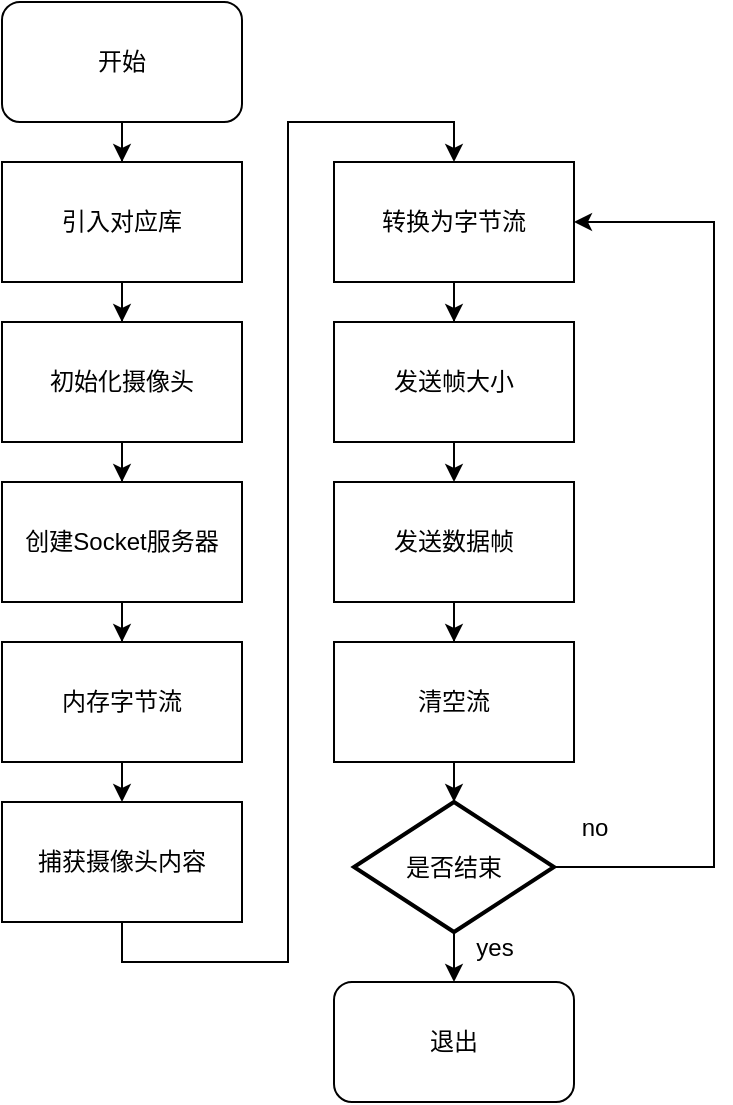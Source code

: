 <mxfile version="27.0.5">
  <diagram name="第 1 页" id="UzkN8hakFtDEIe8yqTf7">
    <mxGraphModel dx="915" dy="596" grid="1" gridSize="10" guides="1" tooltips="1" connect="1" arrows="1" fold="1" page="1" pageScale="1" pageWidth="827" pageHeight="1169" math="0" shadow="0">
      <root>
        <mxCell id="0" />
        <mxCell id="1" parent="0" />
        <mxCell id="EcTyQJ6ZMh3-pEw3XD6m-2" style="edgeStyle=orthogonalEdgeStyle;rounded=0;orthogonalLoop=1;jettySize=auto;html=1;exitX=0.5;exitY=1;exitDx=0;exitDy=0;" edge="1" parent="1" source="EcTyQJ6ZMh3-pEw3XD6m-1" target="EcTyQJ6ZMh3-pEw3XD6m-3">
          <mxGeometry relative="1" as="geometry">
            <mxPoint x="414" y="300" as="targetPoint" />
          </mxGeometry>
        </mxCell>
        <mxCell id="EcTyQJ6ZMh3-pEw3XD6m-1" value="开始" style="rounded=1;whiteSpace=wrap;html=1;" vertex="1" parent="1">
          <mxGeometry x="354" y="170" width="120" height="60" as="geometry" />
        </mxCell>
        <mxCell id="EcTyQJ6ZMh3-pEw3XD6m-4" style="edgeStyle=orthogonalEdgeStyle;rounded=0;orthogonalLoop=1;jettySize=auto;html=1;exitX=0.5;exitY=1;exitDx=0;exitDy=0;" edge="1" parent="1" source="EcTyQJ6ZMh3-pEw3XD6m-3" target="EcTyQJ6ZMh3-pEw3XD6m-5">
          <mxGeometry relative="1" as="geometry">
            <mxPoint x="414" y="360" as="targetPoint" />
          </mxGeometry>
        </mxCell>
        <mxCell id="EcTyQJ6ZMh3-pEw3XD6m-3" value="引入对应库" style="rounded=0;whiteSpace=wrap;html=1;" vertex="1" parent="1">
          <mxGeometry x="354" y="250" width="120" height="60" as="geometry" />
        </mxCell>
        <mxCell id="EcTyQJ6ZMh3-pEw3XD6m-6" style="edgeStyle=orthogonalEdgeStyle;rounded=0;orthogonalLoop=1;jettySize=auto;html=1;exitX=0.5;exitY=1;exitDx=0;exitDy=0;" edge="1" parent="1" source="EcTyQJ6ZMh3-pEw3XD6m-5" target="EcTyQJ6ZMh3-pEw3XD6m-7">
          <mxGeometry relative="1" as="geometry">
            <mxPoint x="420" y="460" as="targetPoint" />
          </mxGeometry>
        </mxCell>
        <mxCell id="EcTyQJ6ZMh3-pEw3XD6m-5" value="初始化摄像头" style="rounded=0;whiteSpace=wrap;html=1;" vertex="1" parent="1">
          <mxGeometry x="354" y="330" width="120" height="60" as="geometry" />
        </mxCell>
        <mxCell id="EcTyQJ6ZMh3-pEw3XD6m-8" style="edgeStyle=orthogonalEdgeStyle;rounded=0;orthogonalLoop=1;jettySize=auto;html=1;exitX=0.5;exitY=1;exitDx=0;exitDy=0;" edge="1" parent="1" source="EcTyQJ6ZMh3-pEw3XD6m-7" target="EcTyQJ6ZMh3-pEw3XD6m-9">
          <mxGeometry relative="1" as="geometry">
            <mxPoint x="414" y="500" as="targetPoint" />
          </mxGeometry>
        </mxCell>
        <mxCell id="EcTyQJ6ZMh3-pEw3XD6m-7" value="创建Socket服务器" style="rounded=0;whiteSpace=wrap;html=1;" vertex="1" parent="1">
          <mxGeometry x="354" y="410" width="120" height="60" as="geometry" />
        </mxCell>
        <mxCell id="EcTyQJ6ZMh3-pEw3XD6m-10" style="edgeStyle=orthogonalEdgeStyle;rounded=0;orthogonalLoop=1;jettySize=auto;html=1;exitX=0.5;exitY=1;exitDx=0;exitDy=0;entryX=0.5;entryY=0;entryDx=0;entryDy=0;" edge="1" parent="1" source="EcTyQJ6ZMh3-pEw3XD6m-9" target="EcTyQJ6ZMh3-pEw3XD6m-11">
          <mxGeometry relative="1" as="geometry">
            <mxPoint x="520" y="220" as="targetPoint" />
          </mxGeometry>
        </mxCell>
        <mxCell id="EcTyQJ6ZMh3-pEw3XD6m-9" value="内存字节流" style="rounded=0;whiteSpace=wrap;html=1;" vertex="1" parent="1">
          <mxGeometry x="354" y="490" width="120" height="60" as="geometry" />
        </mxCell>
        <mxCell id="EcTyQJ6ZMh3-pEw3XD6m-19" style="edgeStyle=orthogonalEdgeStyle;rounded=0;orthogonalLoop=1;jettySize=auto;html=1;exitX=0.5;exitY=1;exitDx=0;exitDy=0;entryX=0.5;entryY=0;entryDx=0;entryDy=0;" edge="1" parent="1" source="EcTyQJ6ZMh3-pEw3XD6m-11" target="EcTyQJ6ZMh3-pEw3XD6m-13">
          <mxGeometry relative="1" as="geometry" />
        </mxCell>
        <mxCell id="EcTyQJ6ZMh3-pEw3XD6m-11" value="捕获摄像头内容" style="rounded=0;whiteSpace=wrap;html=1;" vertex="1" parent="1">
          <mxGeometry x="354" y="570" width="120" height="60" as="geometry" />
        </mxCell>
        <mxCell id="EcTyQJ6ZMh3-pEw3XD6m-14" style="edgeStyle=orthogonalEdgeStyle;rounded=0;orthogonalLoop=1;jettySize=auto;html=1;exitX=0.5;exitY=1;exitDx=0;exitDy=0;" edge="1" parent="1" source="EcTyQJ6ZMh3-pEw3XD6m-13" target="EcTyQJ6ZMh3-pEw3XD6m-15">
          <mxGeometry relative="1" as="geometry">
            <mxPoint x="580.294" y="340" as="targetPoint" />
          </mxGeometry>
        </mxCell>
        <mxCell id="EcTyQJ6ZMh3-pEw3XD6m-13" value="转换为字节流" style="rounded=0;whiteSpace=wrap;html=1;" vertex="1" parent="1">
          <mxGeometry x="520" y="250" width="120" height="60" as="geometry" />
        </mxCell>
        <mxCell id="EcTyQJ6ZMh3-pEw3XD6m-17" style="edgeStyle=orthogonalEdgeStyle;rounded=0;orthogonalLoop=1;jettySize=auto;html=1;exitX=0.5;exitY=1;exitDx=0;exitDy=0;entryX=0.5;entryY=0;entryDx=0;entryDy=0;" edge="1" parent="1" source="EcTyQJ6ZMh3-pEw3XD6m-15" target="EcTyQJ6ZMh3-pEw3XD6m-18">
          <mxGeometry relative="1" as="geometry">
            <mxPoint x="580.294" y="420" as="targetPoint" />
          </mxGeometry>
        </mxCell>
        <mxCell id="EcTyQJ6ZMh3-pEw3XD6m-15" value="发送帧大小" style="rounded=0;whiteSpace=wrap;html=1;" vertex="1" parent="1">
          <mxGeometry x="520.004" y="330" width="120" height="60" as="geometry" />
        </mxCell>
        <mxCell id="EcTyQJ6ZMh3-pEw3XD6m-20" style="edgeStyle=orthogonalEdgeStyle;rounded=0;orthogonalLoop=1;jettySize=auto;html=1;exitX=0.5;exitY=1;exitDx=0;exitDy=0;" edge="1" parent="1" source="EcTyQJ6ZMh3-pEw3XD6m-18" target="EcTyQJ6ZMh3-pEw3XD6m-21">
          <mxGeometry relative="1" as="geometry">
            <mxPoint x="580.294" y="510" as="targetPoint" />
          </mxGeometry>
        </mxCell>
        <mxCell id="EcTyQJ6ZMh3-pEw3XD6m-18" value="发送数据帧" style="rounded=0;whiteSpace=wrap;html=1;" vertex="1" parent="1">
          <mxGeometry x="520.004" y="410" width="120" height="60" as="geometry" />
        </mxCell>
        <mxCell id="EcTyQJ6ZMh3-pEw3XD6m-22" style="edgeStyle=orthogonalEdgeStyle;rounded=0;orthogonalLoop=1;jettySize=auto;html=1;exitX=0.5;exitY=1;exitDx=0;exitDy=0;entryX=0.5;entryY=0;entryDx=0;entryDy=0;entryPerimeter=0;" edge="1" parent="1" source="EcTyQJ6ZMh3-pEw3XD6m-21" target="EcTyQJ6ZMh3-pEw3XD6m-23">
          <mxGeometry relative="1" as="geometry">
            <mxPoint x="580.294" y="580" as="targetPoint" />
          </mxGeometry>
        </mxCell>
        <mxCell id="EcTyQJ6ZMh3-pEw3XD6m-21" value="清空流" style="rounded=0;whiteSpace=wrap;html=1;" vertex="1" parent="1">
          <mxGeometry x="520.004" y="490" width="120" height="60" as="geometry" />
        </mxCell>
        <mxCell id="EcTyQJ6ZMh3-pEw3XD6m-24" style="edgeStyle=orthogonalEdgeStyle;rounded=0;orthogonalLoop=1;jettySize=auto;html=1;exitX=0.5;exitY=1;exitDx=0;exitDy=0;exitPerimeter=0;entryX=0.5;entryY=0;entryDx=0;entryDy=0;" edge="1" parent="1" source="EcTyQJ6ZMh3-pEw3XD6m-23" target="EcTyQJ6ZMh3-pEw3XD6m-25">
          <mxGeometry relative="1" as="geometry">
            <mxPoint x="580.294" y="680" as="targetPoint" />
          </mxGeometry>
        </mxCell>
        <mxCell id="EcTyQJ6ZMh3-pEw3XD6m-29" style="edgeStyle=orthogonalEdgeStyle;rounded=0;orthogonalLoop=1;jettySize=auto;html=1;exitX=1;exitY=0.5;exitDx=0;exitDy=0;exitPerimeter=0;entryX=1;entryY=0.5;entryDx=0;entryDy=0;" edge="1" parent="1" source="EcTyQJ6ZMh3-pEw3XD6m-23" target="EcTyQJ6ZMh3-pEw3XD6m-13">
          <mxGeometry relative="1" as="geometry">
            <Array as="points">
              <mxPoint x="710" y="602" />
              <mxPoint x="710" y="280" />
            </Array>
          </mxGeometry>
        </mxCell>
        <mxCell id="EcTyQJ6ZMh3-pEw3XD6m-23" value="是否结束" style="strokeWidth=2;html=1;shape=mxgraph.flowchart.decision;whiteSpace=wrap;" vertex="1" parent="1">
          <mxGeometry x="530" y="570" width="100" height="65" as="geometry" />
        </mxCell>
        <mxCell id="EcTyQJ6ZMh3-pEw3XD6m-25" value="退出" style="rounded=1;whiteSpace=wrap;html=1;" vertex="1" parent="1">
          <mxGeometry x="520" y="660" width="120" height="60" as="geometry" />
        </mxCell>
        <mxCell id="EcTyQJ6ZMh3-pEw3XD6m-26" value="yes" style="text;html=1;align=center;verticalAlign=middle;resizable=0;points=[];autosize=1;strokeColor=none;fillColor=none;" vertex="1" parent="1">
          <mxGeometry x="580" y="628" width="40" height="30" as="geometry" />
        </mxCell>
        <mxCell id="EcTyQJ6ZMh3-pEw3XD6m-30" value="no" style="text;html=1;align=center;verticalAlign=middle;resizable=0;points=[];autosize=1;strokeColor=none;fillColor=none;" vertex="1" parent="1">
          <mxGeometry x="630" y="568" width="40" height="30" as="geometry" />
        </mxCell>
      </root>
    </mxGraphModel>
  </diagram>
</mxfile>
